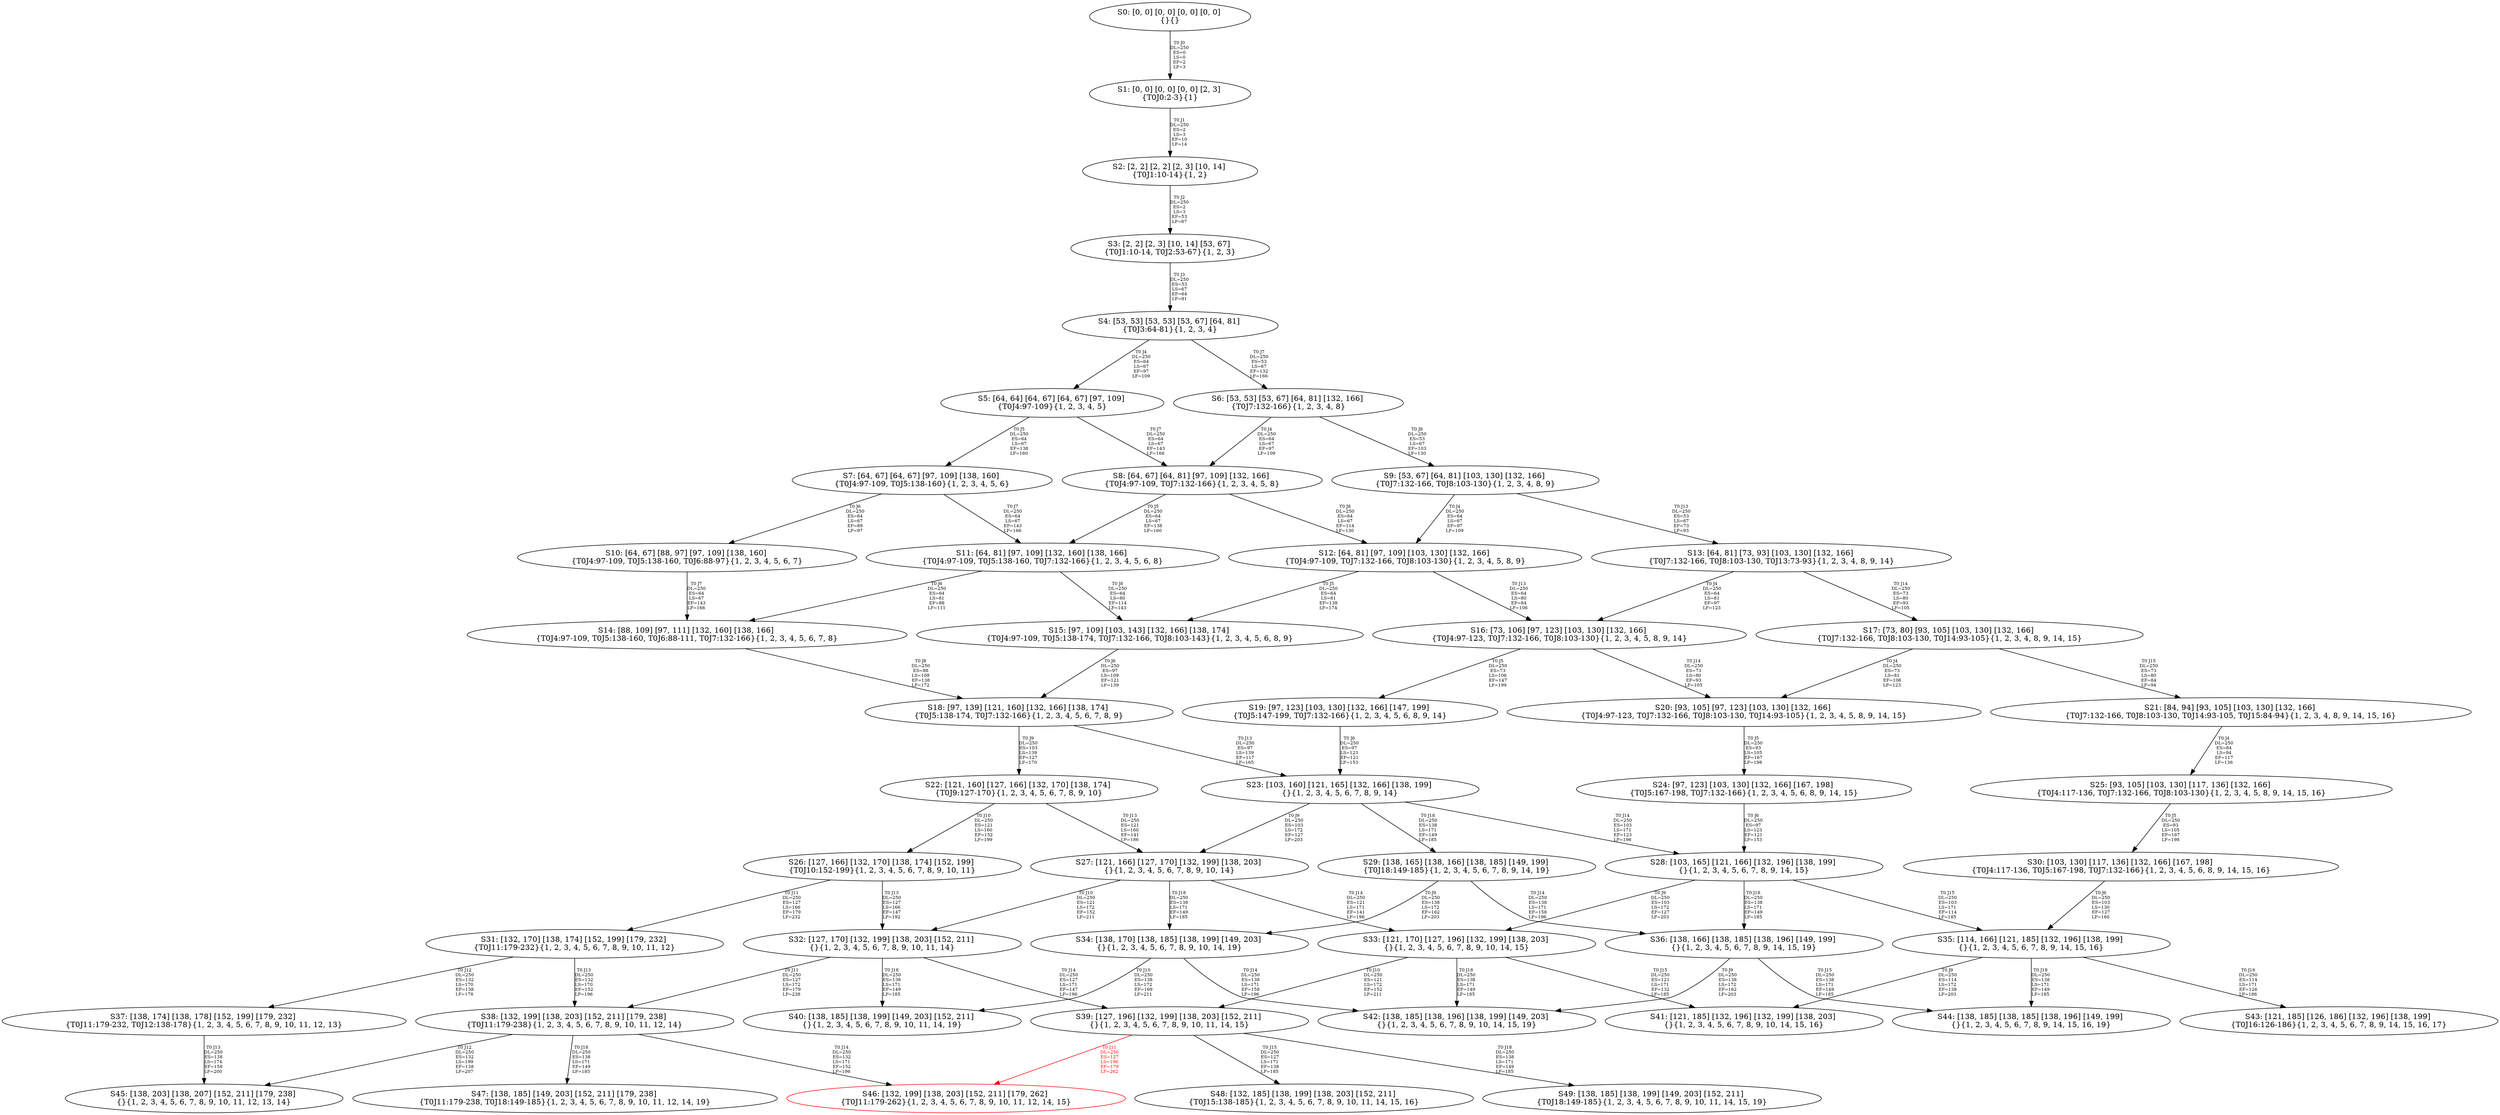 digraph {
	S0[label="S0: [0, 0] [0, 0] [0, 0] [0, 0] \n{}{}"];
	S1[label="S1: [0, 0] [0, 0] [0, 0] [2, 3] \n{T0J0:2-3}{1}"];
	S2[label="S2: [2, 2] [2, 2] [2, 3] [10, 14] \n{T0J1:10-14}{1, 2}"];
	S3[label="S3: [2, 2] [2, 3] [10, 14] [53, 67] \n{T0J1:10-14, T0J2:53-67}{1, 2, 3}"];
	S4[label="S4: [53, 53] [53, 53] [53, 67] [64, 81] \n{T0J3:64-81}{1, 2, 3, 4}"];
	S5[label="S5: [64, 64] [64, 67] [64, 67] [97, 109] \n{T0J4:97-109}{1, 2, 3, 4, 5}"];
	S6[label="S6: [53, 53] [53, 67] [64, 81] [132, 166] \n{T0J7:132-166}{1, 2, 3, 4, 8}"];
	S7[label="S7: [64, 67] [64, 67] [97, 109] [138, 160] \n{T0J4:97-109, T0J5:138-160}{1, 2, 3, 4, 5, 6}"];
	S8[label="S8: [64, 67] [64, 81] [97, 109] [132, 166] \n{T0J4:97-109, T0J7:132-166}{1, 2, 3, 4, 5, 8}"];
	S9[label="S9: [53, 67] [64, 81] [103, 130] [132, 166] \n{T0J7:132-166, T0J8:103-130}{1, 2, 3, 4, 8, 9}"];
	S10[label="S10: [64, 67] [88, 97] [97, 109] [138, 160] \n{T0J4:97-109, T0J5:138-160, T0J6:88-97}{1, 2, 3, 4, 5, 6, 7}"];
	S11[label="S11: [64, 81] [97, 109] [132, 160] [138, 166] \n{T0J4:97-109, T0J5:138-160, T0J7:132-166}{1, 2, 3, 4, 5, 6, 8}"];
	S12[label="S12: [64, 81] [97, 109] [103, 130] [132, 166] \n{T0J4:97-109, T0J7:132-166, T0J8:103-130}{1, 2, 3, 4, 5, 8, 9}"];
	S13[label="S13: [64, 81] [73, 93] [103, 130] [132, 166] \n{T0J7:132-166, T0J8:103-130, T0J13:73-93}{1, 2, 3, 4, 8, 9, 14}"];
	S14[label="S14: [88, 109] [97, 111] [132, 160] [138, 166] \n{T0J4:97-109, T0J5:138-160, T0J6:88-111, T0J7:132-166}{1, 2, 3, 4, 5, 6, 7, 8}"];
	S15[label="S15: [97, 109] [103, 143] [132, 166] [138, 174] \n{T0J4:97-109, T0J5:138-174, T0J7:132-166, T0J8:103-143}{1, 2, 3, 4, 5, 6, 8, 9}"];
	S16[label="S16: [73, 106] [97, 123] [103, 130] [132, 166] \n{T0J4:97-123, T0J7:132-166, T0J8:103-130}{1, 2, 3, 4, 5, 8, 9, 14}"];
	S17[label="S17: [73, 80] [93, 105] [103, 130] [132, 166] \n{T0J7:132-166, T0J8:103-130, T0J14:93-105}{1, 2, 3, 4, 8, 9, 14, 15}"];
	S18[label="S18: [97, 139] [121, 160] [132, 166] [138, 174] \n{T0J5:138-174, T0J7:132-166}{1, 2, 3, 4, 5, 6, 7, 8, 9}"];
	S19[label="S19: [97, 123] [103, 130] [132, 166] [147, 199] \n{T0J5:147-199, T0J7:132-166}{1, 2, 3, 4, 5, 6, 8, 9, 14}"];
	S20[label="S20: [93, 105] [97, 123] [103, 130] [132, 166] \n{T0J4:97-123, T0J7:132-166, T0J8:103-130, T0J14:93-105}{1, 2, 3, 4, 5, 8, 9, 14, 15}"];
	S21[label="S21: [84, 94] [93, 105] [103, 130] [132, 166] \n{T0J7:132-166, T0J8:103-130, T0J14:93-105, T0J15:84-94}{1, 2, 3, 4, 8, 9, 14, 15, 16}"];
	S22[label="S22: [121, 160] [127, 166] [132, 170] [138, 174] \n{T0J9:127-170}{1, 2, 3, 4, 5, 6, 7, 8, 9, 10}"];
	S23[label="S23: [103, 160] [121, 165] [132, 166] [138, 199] \n{}{1, 2, 3, 4, 5, 6, 7, 8, 9, 14}"];
	S24[label="S24: [97, 123] [103, 130] [132, 166] [167, 198] \n{T0J5:167-198, T0J7:132-166}{1, 2, 3, 4, 5, 6, 8, 9, 14, 15}"];
	S25[label="S25: [93, 105] [103, 130] [117, 136] [132, 166] \n{T0J4:117-136, T0J7:132-166, T0J8:103-130}{1, 2, 3, 4, 5, 8, 9, 14, 15, 16}"];
	S26[label="S26: [127, 166] [132, 170] [138, 174] [152, 199] \n{T0J10:152-199}{1, 2, 3, 4, 5, 6, 7, 8, 9, 10, 11}"];
	S27[label="S27: [121, 166] [127, 170] [132, 199] [138, 203] \n{}{1, 2, 3, 4, 5, 6, 7, 8, 9, 10, 14}"];
	S28[label="S28: [103, 165] [121, 166] [132, 196] [138, 199] \n{}{1, 2, 3, 4, 5, 6, 7, 8, 9, 14, 15}"];
	S29[label="S29: [138, 165] [138, 166] [138, 185] [149, 199] \n{T0J18:149-185}{1, 2, 3, 4, 5, 6, 7, 8, 9, 14, 19}"];
	S30[label="S30: [103, 130] [117, 136] [132, 166] [167, 198] \n{T0J4:117-136, T0J5:167-198, T0J7:132-166}{1, 2, 3, 4, 5, 6, 8, 9, 14, 15, 16}"];
	S31[label="S31: [132, 170] [138, 174] [152, 199] [179, 232] \n{T0J11:179-232}{1, 2, 3, 4, 5, 6, 7, 8, 9, 10, 11, 12}"];
	S32[label="S32: [127, 170] [132, 199] [138, 203] [152, 211] \n{}{1, 2, 3, 4, 5, 6, 7, 8, 9, 10, 11, 14}"];
	S33[label="S33: [121, 170] [127, 196] [132, 199] [138, 203] \n{}{1, 2, 3, 4, 5, 6, 7, 8, 9, 10, 14, 15}"];
	S34[label="S34: [138, 170] [138, 185] [138, 199] [149, 203] \n{}{1, 2, 3, 4, 5, 6, 7, 8, 9, 10, 14, 19}"];
	S35[label="S35: [114, 166] [121, 185] [132, 196] [138, 199] \n{}{1, 2, 3, 4, 5, 6, 7, 8, 9, 14, 15, 16}"];
	S36[label="S36: [138, 166] [138, 185] [138, 196] [149, 199] \n{}{1, 2, 3, 4, 5, 6, 7, 8, 9, 14, 15, 19}"];
	S37[label="S37: [138, 174] [138, 178] [152, 199] [179, 232] \n{T0J11:179-232, T0J12:138-178}{1, 2, 3, 4, 5, 6, 7, 8, 9, 10, 11, 12, 13}"];
	S38[label="S38: [132, 199] [138, 203] [152, 211] [179, 238] \n{T0J11:179-238}{1, 2, 3, 4, 5, 6, 7, 8, 9, 10, 11, 12, 14}"];
	S39[label="S39: [127, 196] [132, 199] [138, 203] [152, 211] \n{}{1, 2, 3, 4, 5, 6, 7, 8, 9, 10, 11, 14, 15}"];
	S40[label="S40: [138, 185] [138, 199] [149, 203] [152, 211] \n{}{1, 2, 3, 4, 5, 6, 7, 8, 9, 10, 11, 14, 19}"];
	S41[label="S41: [121, 185] [132, 196] [132, 199] [138, 203] \n{}{1, 2, 3, 4, 5, 6, 7, 8, 9, 10, 14, 15, 16}"];
	S42[label="S42: [138, 185] [138, 196] [138, 199] [149, 203] \n{}{1, 2, 3, 4, 5, 6, 7, 8, 9, 10, 14, 15, 19}"];
	S43[label="S43: [121, 185] [126, 186] [132, 196] [138, 199] \n{T0J16:126-186}{1, 2, 3, 4, 5, 6, 7, 8, 9, 14, 15, 16, 17}"];
	S44[label="S44: [138, 185] [138, 185] [138, 196] [149, 199] \n{}{1, 2, 3, 4, 5, 6, 7, 8, 9, 14, 15, 16, 19}"];
	S45[label="S45: [138, 203] [138, 207] [152, 211] [179, 238] \n{}{1, 2, 3, 4, 5, 6, 7, 8, 9, 10, 11, 12, 13, 14}"];
	S46[label="S46: [132, 199] [138, 203] [152, 211] [179, 262] \n{T0J11:179-262}{1, 2, 3, 4, 5, 6, 7, 8, 9, 10, 11, 12, 14, 15}"];
	S47[label="S47: [138, 185] [149, 203] [152, 211] [179, 238] \n{T0J11:179-238, T0J18:149-185}{1, 2, 3, 4, 5, 6, 7, 8, 9, 10, 11, 12, 14, 19}"];
	S48[label="S48: [132, 185] [138, 199] [138, 203] [152, 211] \n{T0J15:138-185}{1, 2, 3, 4, 5, 6, 7, 8, 9, 10, 11, 14, 15, 16}"];
	S49[label="S49: [138, 185] [138, 199] [149, 203] [152, 211] \n{T0J18:149-185}{1, 2, 3, 4, 5, 6, 7, 8, 9, 10, 11, 14, 15, 19}"];
	S0 -> S1[label="T0 J0\nDL=250\nES=0\nLS=0\nEF=2\nLF=3",fontsize=8];
	S1 -> S2[label="T0 J1\nDL=250\nES=2\nLS=3\nEF=10\nLF=14",fontsize=8];
	S2 -> S3[label="T0 J2\nDL=250\nES=2\nLS=3\nEF=53\nLF=67",fontsize=8];
	S3 -> S4[label="T0 J3\nDL=250\nES=53\nLS=67\nEF=64\nLF=81",fontsize=8];
	S4 -> S5[label="T0 J4\nDL=250\nES=64\nLS=67\nEF=97\nLF=109",fontsize=8];
	S4 -> S6[label="T0 J7\nDL=250\nES=53\nLS=67\nEF=132\nLF=166",fontsize=8];
	S5 -> S7[label="T0 J5\nDL=250\nES=64\nLS=67\nEF=138\nLF=160",fontsize=8];
	S5 -> S8[label="T0 J7\nDL=250\nES=64\nLS=67\nEF=143\nLF=166",fontsize=8];
	S6 -> S8[label="T0 J4\nDL=250\nES=64\nLS=67\nEF=97\nLF=109",fontsize=8];
	S6 -> S9[label="T0 J8\nDL=250\nES=53\nLS=67\nEF=103\nLF=130",fontsize=8];
	S7 -> S10[label="T0 J6\nDL=250\nES=64\nLS=67\nEF=88\nLF=97",fontsize=8];
	S7 -> S11[label="T0 J7\nDL=250\nES=64\nLS=67\nEF=143\nLF=166",fontsize=8];
	S8 -> S11[label="T0 J5\nDL=250\nES=64\nLS=67\nEF=138\nLF=160",fontsize=8];
	S8 -> S12[label="T0 J8\nDL=250\nES=64\nLS=67\nEF=114\nLF=130",fontsize=8];
	S9 -> S12[label="T0 J4\nDL=250\nES=64\nLS=67\nEF=97\nLF=109",fontsize=8];
	S9 -> S13[label="T0 J13\nDL=250\nES=53\nLS=67\nEF=73\nLF=93",fontsize=8];
	S10 -> S14[label="T0 J7\nDL=250\nES=64\nLS=67\nEF=143\nLF=166",fontsize=8];
	S11 -> S14[label="T0 J6\nDL=250\nES=64\nLS=81\nEF=88\nLF=111",fontsize=8];
	S11 -> S15[label="T0 J8\nDL=250\nES=64\nLS=80\nEF=114\nLF=143",fontsize=8];
	S12 -> S15[label="T0 J5\nDL=250\nES=64\nLS=81\nEF=138\nLF=174",fontsize=8];
	S12 -> S16[label="T0 J13\nDL=250\nES=64\nLS=80\nEF=84\nLF=106",fontsize=8];
	S13 -> S16[label="T0 J4\nDL=250\nES=64\nLS=81\nEF=97\nLF=123",fontsize=8];
	S13 -> S17[label="T0 J14\nDL=250\nES=73\nLS=80\nEF=93\nLF=105",fontsize=8];
	S14 -> S18[label="T0 J8\nDL=250\nES=88\nLS=109\nEF=138\nLF=172",fontsize=8];
	S15 -> S18[label="T0 J6\nDL=250\nES=97\nLS=109\nEF=121\nLF=139",fontsize=8];
	S16 -> S19[label="T0 J5\nDL=250\nES=73\nLS=106\nEF=147\nLF=199",fontsize=8];
	S16 -> S20[label="T0 J14\nDL=250\nES=73\nLS=80\nEF=93\nLF=105",fontsize=8];
	S17 -> S20[label="T0 J4\nDL=250\nES=73\nLS=81\nEF=106\nLF=123",fontsize=8];
	S17 -> S21[label="T0 J15\nDL=250\nES=73\nLS=80\nEF=84\nLF=94",fontsize=8];
	S18 -> S22[label="T0 J9\nDL=250\nES=103\nLS=139\nEF=127\nLF=170",fontsize=8];
	S18 -> S23[label="T0 J13\nDL=250\nES=97\nLS=139\nEF=117\nLF=165",fontsize=8];
	S19 -> S23[label="T0 J6\nDL=250\nES=97\nLS=123\nEF=121\nLF=153",fontsize=8];
	S20 -> S24[label="T0 J5\nDL=250\nES=93\nLS=105\nEF=167\nLF=198",fontsize=8];
	S21 -> S25[label="T0 J4\nDL=250\nES=84\nLS=94\nEF=117\nLF=136",fontsize=8];
	S22 -> S26[label="T0 J10\nDL=250\nES=121\nLS=160\nEF=152\nLF=199",fontsize=8];
	S22 -> S27[label="T0 J13\nDL=250\nES=121\nLS=160\nEF=141\nLF=186",fontsize=8];
	S23 -> S27[label="T0 J9\nDL=250\nES=103\nLS=172\nEF=127\nLF=203",fontsize=8];
	S23 -> S28[label="T0 J14\nDL=250\nES=103\nLS=171\nEF=123\nLF=196",fontsize=8];
	S23 -> S29[label="T0 J18\nDL=250\nES=138\nLS=171\nEF=149\nLF=185",fontsize=8];
	S24 -> S28[label="T0 J6\nDL=250\nES=97\nLS=123\nEF=121\nLF=153",fontsize=8];
	S25 -> S30[label="T0 J5\nDL=250\nES=93\nLS=105\nEF=167\nLF=198",fontsize=8];
	S26 -> S31[label="T0 J11\nDL=250\nES=127\nLS=166\nEF=179\nLF=232",fontsize=8];
	S26 -> S32[label="T0 J13\nDL=250\nES=127\nLS=166\nEF=147\nLF=192",fontsize=8];
	S27 -> S32[label="T0 J10\nDL=250\nES=121\nLS=172\nEF=152\nLF=211",fontsize=8];
	S27 -> S33[label="T0 J14\nDL=250\nES=121\nLS=171\nEF=141\nLF=196",fontsize=8];
	S27 -> S34[label="T0 J18\nDL=250\nES=138\nLS=171\nEF=149\nLF=185",fontsize=8];
	S28 -> S33[label="T0 J9\nDL=250\nES=103\nLS=172\nEF=127\nLF=203",fontsize=8];
	S28 -> S35[label="T0 J15\nDL=250\nES=103\nLS=171\nEF=114\nLF=185",fontsize=8];
	S28 -> S36[label="T0 J18\nDL=250\nES=138\nLS=171\nEF=149\nLF=185",fontsize=8];
	S29 -> S34[label="T0 J9\nDL=250\nES=138\nLS=172\nEF=162\nLF=203",fontsize=8];
	S29 -> S36[label="T0 J14\nDL=250\nES=138\nLS=171\nEF=158\nLF=196",fontsize=8];
	S30 -> S35[label="T0 J6\nDL=250\nES=103\nLS=130\nEF=127\nLF=160",fontsize=8];
	S31 -> S37[label="T0 J12\nDL=250\nES=132\nLS=170\nEF=138\nLF=178",fontsize=8];
	S31 -> S38[label="T0 J13\nDL=250\nES=132\nLS=170\nEF=152\nLF=196",fontsize=8];
	S32 -> S38[label="T0 J11\nDL=250\nES=127\nLS=172\nEF=179\nLF=238",fontsize=8];
	S32 -> S39[label="T0 J14\nDL=250\nES=127\nLS=171\nEF=147\nLF=196",fontsize=8];
	S32 -> S40[label="T0 J18\nDL=250\nES=138\nLS=171\nEF=149\nLF=185",fontsize=8];
	S33 -> S39[label="T0 J10\nDL=250\nES=121\nLS=172\nEF=152\nLF=211",fontsize=8];
	S33 -> S41[label="T0 J15\nDL=250\nES=121\nLS=171\nEF=132\nLF=185",fontsize=8];
	S33 -> S42[label="T0 J18\nDL=250\nES=138\nLS=171\nEF=149\nLF=185",fontsize=8];
	S34 -> S40[label="T0 J10\nDL=250\nES=138\nLS=172\nEF=169\nLF=211",fontsize=8];
	S34 -> S42[label="T0 J14\nDL=250\nES=138\nLS=171\nEF=158\nLF=196",fontsize=8];
	S35 -> S41[label="T0 J9\nDL=250\nES=114\nLS=172\nEF=138\nLF=203",fontsize=8];
	S35 -> S43[label="T0 J16\nDL=250\nES=114\nLS=171\nEF=126\nLF=186",fontsize=8];
	S35 -> S44[label="T0 J18\nDL=250\nES=138\nLS=171\nEF=149\nLF=185",fontsize=8];
	S36 -> S42[label="T0 J9\nDL=250\nES=138\nLS=172\nEF=162\nLF=203",fontsize=8];
	S36 -> S44[label="T0 J15\nDL=250\nES=138\nLS=171\nEF=149\nLF=185",fontsize=8];
	S37 -> S45[label="T0 J13\nDL=250\nES=138\nLS=174\nEF=158\nLF=200",fontsize=8];
	S38 -> S45[label="T0 J12\nDL=250\nES=132\nLS=199\nEF=138\nLF=207",fontsize=8];
	S38 -> S46[label="T0 J14\nDL=250\nES=132\nLS=171\nEF=152\nLF=196",fontsize=8];
	S38 -> S47[label="T0 J18\nDL=250\nES=138\nLS=171\nEF=149\nLF=185",fontsize=8];
	S39 -> S46[label="T0 J11\nDL=250\nES=127\nLS=196\nEF=179\nLF=262",color=Red,fontcolor=Red,fontsize=8];
S46[color=Red];
	S39 -> S48[label="T0 J15\nDL=250\nES=127\nLS=171\nEF=138\nLF=185",fontsize=8];
	S39 -> S49[label="T0 J18\nDL=250\nES=138\nLS=171\nEF=149\nLF=185",fontsize=8];
}
